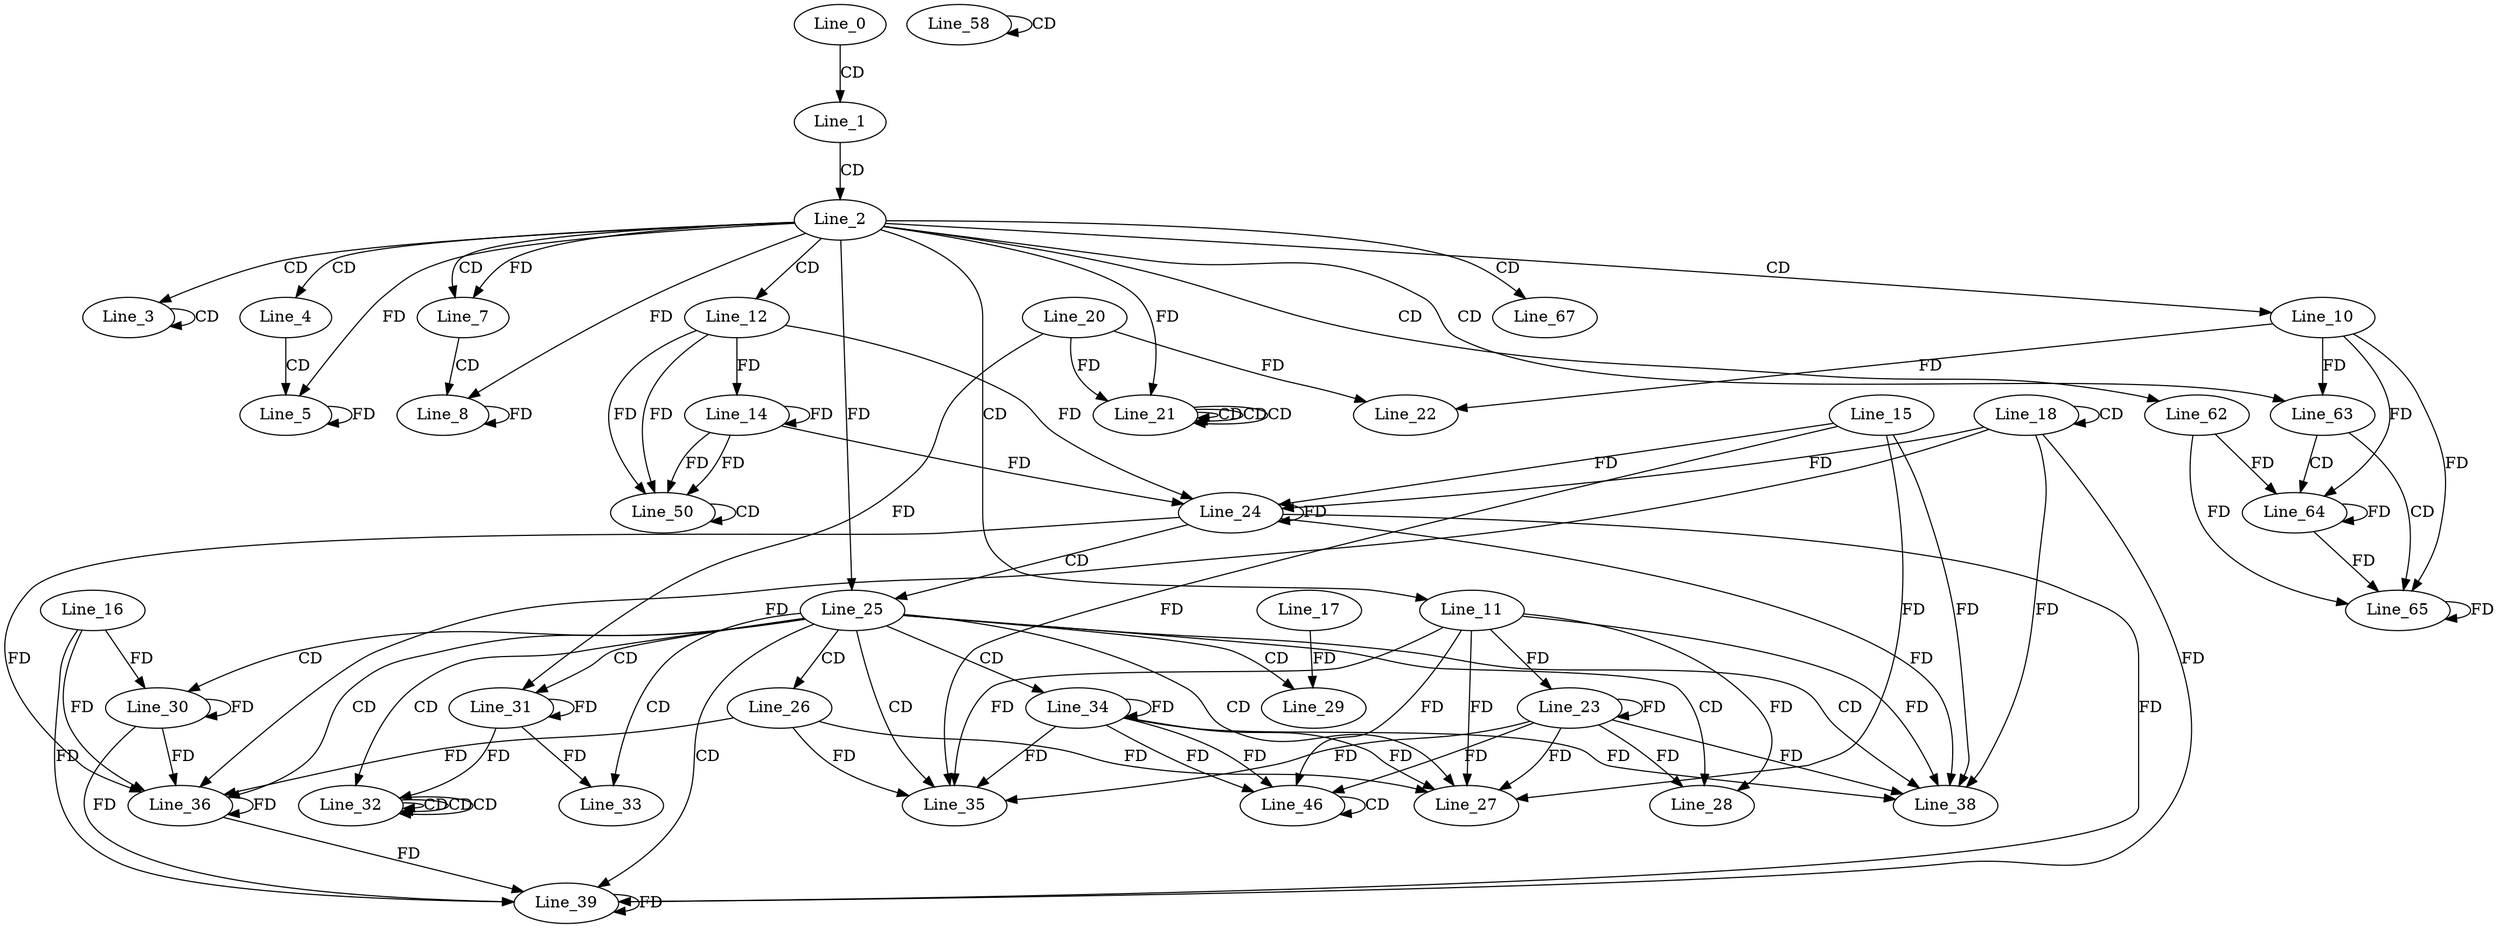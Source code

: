 digraph G {
  Line_0;
  Line_1;
  Line_2;
  Line_3;
  Line_3;
  Line_4;
  Line_5;
  Line_7;
  Line_7;
  Line_8;
  Line_8;
  Line_10;
  Line_11;
  Line_12;
  Line_14;
  Line_18;
  Line_18;
  Line_21;
  Line_21;
  Line_21;
  Line_20;
  Line_21;
  Line_22;
  Line_23;
  Line_24;
  Line_24;
  Line_15;
  Line_24;
  Line_25;
  Line_26;
  Line_27;
  Line_28;
  Line_29;
  Line_17;
  Line_30;
  Line_16;
  Line_31;
  Line_32;
  Line_32;
  Line_32;
  Line_32;
  Line_33;
  Line_34;
  Line_35;
  Line_36;
  Line_38;
  Line_39;
  Line_46;
  Line_46;
  Line_50;
  Line_50;
  Line_58;
  Line_58;
  Line_62;
  Line_63;
  Line_63;
  Line_64;
  Line_64;
  Line_65;
  Line_65;
  Line_67;
  Line_0 -> Line_1 [ label="CD" ];
  Line_1 -> Line_2 [ label="CD" ];
  Line_2 -> Line_3 [ label="CD" ];
  Line_3 -> Line_3 [ label="CD" ];
  Line_2 -> Line_4 [ label="CD" ];
  Line_4 -> Line_5 [ label="CD" ];
  Line_2 -> Line_5 [ label="FD" ];
  Line_5 -> Line_5 [ label="FD" ];
  Line_2 -> Line_7 [ label="CD" ];
  Line_2 -> Line_7 [ label="FD" ];
  Line_7 -> Line_8 [ label="CD" ];
  Line_2 -> Line_8 [ label="FD" ];
  Line_8 -> Line_8 [ label="FD" ];
  Line_2 -> Line_10 [ label="CD" ];
  Line_2 -> Line_11 [ label="CD" ];
  Line_2 -> Line_12 [ label="CD" ];
  Line_12 -> Line_14 [ label="FD" ];
  Line_14 -> Line_14 [ label="FD" ];
  Line_18 -> Line_18 [ label="CD" ];
  Line_21 -> Line_21 [ label="CD" ];
  Line_21 -> Line_21 [ label="CD" ];
  Line_2 -> Line_21 [ label="FD" ];
  Line_20 -> Line_21 [ label="FD" ];
  Line_21 -> Line_21 [ label="CD" ];
  Line_10 -> Line_22 [ label="FD" ];
  Line_20 -> Line_22 [ label="FD" ];
  Line_11 -> Line_23 [ label="FD" ];
  Line_23 -> Line_23 [ label="FD" ];
  Line_24 -> Line_24 [ label="FD" ];
  Line_18 -> Line_24 [ label="FD" ];
  Line_12 -> Line_24 [ label="FD" ];
  Line_14 -> Line_24 [ label="FD" ];
  Line_15 -> Line_24 [ label="FD" ];
  Line_24 -> Line_25 [ label="CD" ];
  Line_2 -> Line_25 [ label="FD" ];
  Line_25 -> Line_26 [ label="CD" ];
  Line_25 -> Line_27 [ label="CD" ];
  Line_11 -> Line_27 [ label="FD" ];
  Line_23 -> Line_27 [ label="FD" ];
  Line_15 -> Line_27 [ label="FD" ];
  Line_26 -> Line_27 [ label="FD" ];
  Line_25 -> Line_28 [ label="CD" ];
  Line_11 -> Line_28 [ label="FD" ];
  Line_23 -> Line_28 [ label="FD" ];
  Line_25 -> Line_29 [ label="CD" ];
  Line_17 -> Line_29 [ label="FD" ];
  Line_25 -> Line_30 [ label="CD" ];
  Line_30 -> Line_30 [ label="FD" ];
  Line_16 -> Line_30 [ label="FD" ];
  Line_25 -> Line_31 [ label="CD" ];
  Line_31 -> Line_31 [ label="FD" ];
  Line_20 -> Line_31 [ label="FD" ];
  Line_25 -> Line_32 [ label="CD" ];
  Line_32 -> Line_32 [ label="CD" ];
  Line_32 -> Line_32 [ label="CD" ];
  Line_31 -> Line_32 [ label="FD" ];
  Line_32 -> Line_32 [ label="CD" ];
  Line_25 -> Line_33 [ label="CD" ];
  Line_31 -> Line_33 [ label="FD" ];
  Line_25 -> Line_34 [ label="CD" ];
  Line_34 -> Line_34 [ label="FD" ];
  Line_25 -> Line_35 [ label="CD" ];
  Line_34 -> Line_35 [ label="FD" ];
  Line_11 -> Line_35 [ label="FD" ];
  Line_23 -> Line_35 [ label="FD" ];
  Line_15 -> Line_35 [ label="FD" ];
  Line_26 -> Line_35 [ label="FD" ];
  Line_25 -> Line_36 [ label="CD" ];
  Line_30 -> Line_36 [ label="FD" ];
  Line_36 -> Line_36 [ label="FD" ];
  Line_16 -> Line_36 [ label="FD" ];
  Line_24 -> Line_36 [ label="FD" ];
  Line_18 -> Line_36 [ label="FD" ];
  Line_26 -> Line_36 [ label="FD" ];
  Line_25 -> Line_38 [ label="CD" ];
  Line_34 -> Line_38 [ label="FD" ];
  Line_11 -> Line_38 [ label="FD" ];
  Line_23 -> Line_38 [ label="FD" ];
  Line_15 -> Line_38 [ label="FD" ];
  Line_24 -> Line_38 [ label="FD" ];
  Line_18 -> Line_38 [ label="FD" ];
  Line_25 -> Line_39 [ label="CD" ];
  Line_30 -> Line_39 [ label="FD" ];
  Line_36 -> Line_39 [ label="FD" ];
  Line_39 -> Line_39 [ label="FD" ];
  Line_16 -> Line_39 [ label="FD" ];
  Line_24 -> Line_39 [ label="FD" ];
  Line_18 -> Line_39 [ label="FD" ];
  Line_34 -> Line_46 [ label="FD" ];
  Line_11 -> Line_46 [ label="FD" ];
  Line_23 -> Line_46 [ label="FD" ];
  Line_46 -> Line_46 [ label="CD" ];
  Line_34 -> Line_46 [ label="FD" ];
  Line_12 -> Line_50 [ label="FD" ];
  Line_14 -> Line_50 [ label="FD" ];
  Line_50 -> Line_50 [ label="CD" ];
  Line_12 -> Line_50 [ label="FD" ];
  Line_14 -> Line_50 [ label="FD" ];
  Line_58 -> Line_58 [ label="CD" ];
  Line_2 -> Line_62 [ label="CD" ];
  Line_2 -> Line_63 [ label="CD" ];
  Line_10 -> Line_63 [ label="FD" ];
  Line_63 -> Line_64 [ label="CD" ];
  Line_62 -> Line_64 [ label="FD" ];
  Line_64 -> Line_64 [ label="FD" ];
  Line_10 -> Line_64 [ label="FD" ];
  Line_63 -> Line_65 [ label="CD" ];
  Line_62 -> Line_65 [ label="FD" ];
  Line_64 -> Line_65 [ label="FD" ];
  Line_65 -> Line_65 [ label="FD" ];
  Line_10 -> Line_65 [ label="FD" ];
  Line_2 -> Line_67 [ label="CD" ];
  Line_34 -> Line_27 [ label="FD" ];
}
